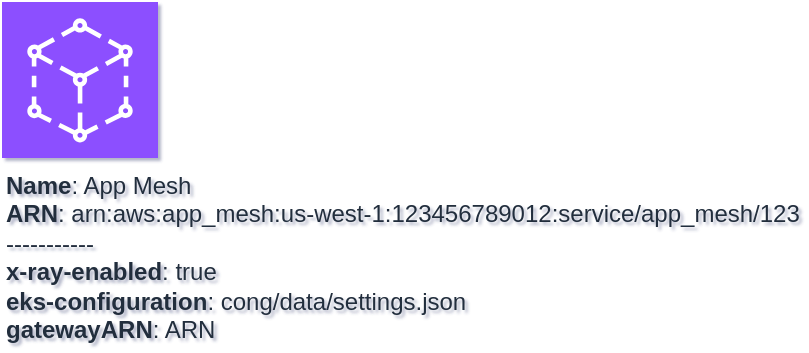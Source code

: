<mxfile type="MultiCloud">
	<diagram id="diagram_1" name="AWS components">
		<mxGraphModel dx="1015" dy="661" grid="1" gridSize="10" guides="1" tooltips="1" connect="1" arrows="1" fold="1" page="1" pageScale="1" pageWidth="850" pageHeight="1100" math="0" shadow="1">
			<root>
				<mxCell id="0"/>
				<mxCell id="1" parent="0"/>
				<mxCell id="vertex:app_mesh:arn:aws:app_mesh:us-west-1:123456789012:service/app_mesh/123" value="&lt;b&gt;Name&lt;/b&gt;: App Mesh&lt;BR&gt;&lt;b&gt;ARN&lt;/b&gt;: arn:aws:app_mesh:us-west-1:123456789012:service/app_mesh/123&lt;BR&gt;-----------&lt;BR&gt;&lt;b&gt;x-ray-enabled&lt;/b&gt;: true&lt;BR&gt;&lt;b&gt;eks-configuration&lt;/b&gt;: cong/data/settings.json&lt;BR&gt;&lt;b&gt;gatewayARN&lt;/b&gt;: ARN" style="sketch=0;outlineConnect=0;fontColor=#232F3E;fillColor=#8C4FFF;strokeColor=#ffffff;dashed=0;verticalLabelPosition=bottom;verticalAlign=top;align=left;html=1;fontSize=12;fontStyle=0;aspect=fixed;shape=mxgraph.aws4.resourceIcon;resIcon=mxgraph.aws4.app_mesh;" parent="1" vertex="1">
					<mxGeometry width="78" height="78" as="geometry"/>
				</mxCell>
			</root>
		</mxGraphModel>
	</diagram>
</mxfile>
